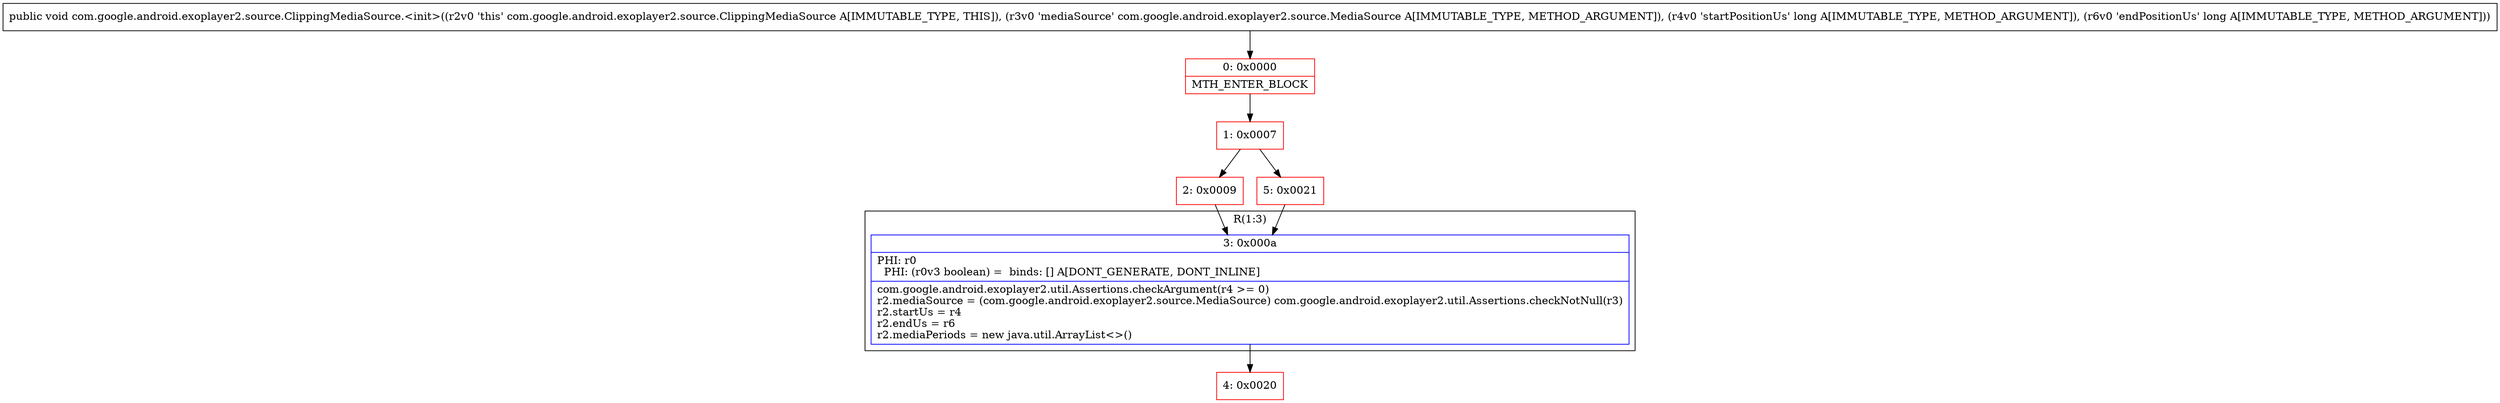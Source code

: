 digraph "CFG forcom.google.android.exoplayer2.source.ClippingMediaSource.\<init\>(Lcom\/google\/android\/exoplayer2\/source\/MediaSource;JJ)V" {
subgraph cluster_Region_1992916569 {
label = "R(1:3)";
node [shape=record,color=blue];
Node_3 [shape=record,label="{3\:\ 0x000a|PHI: r0 \l  PHI: (r0v3 boolean) =  binds: [] A[DONT_GENERATE, DONT_INLINE]\l|com.google.android.exoplayer2.util.Assertions.checkArgument(r4 \>= 0)\lr2.mediaSource = (com.google.android.exoplayer2.source.MediaSource) com.google.android.exoplayer2.util.Assertions.checkNotNull(r3)\lr2.startUs = r4\lr2.endUs = r6\lr2.mediaPeriods = new java.util.ArrayList\<\>()\l}"];
}
Node_0 [shape=record,color=red,label="{0\:\ 0x0000|MTH_ENTER_BLOCK\l}"];
Node_1 [shape=record,color=red,label="{1\:\ 0x0007}"];
Node_2 [shape=record,color=red,label="{2\:\ 0x0009}"];
Node_4 [shape=record,color=red,label="{4\:\ 0x0020}"];
Node_5 [shape=record,color=red,label="{5\:\ 0x0021}"];
MethodNode[shape=record,label="{public void com.google.android.exoplayer2.source.ClippingMediaSource.\<init\>((r2v0 'this' com.google.android.exoplayer2.source.ClippingMediaSource A[IMMUTABLE_TYPE, THIS]), (r3v0 'mediaSource' com.google.android.exoplayer2.source.MediaSource A[IMMUTABLE_TYPE, METHOD_ARGUMENT]), (r4v0 'startPositionUs' long A[IMMUTABLE_TYPE, METHOD_ARGUMENT]), (r6v0 'endPositionUs' long A[IMMUTABLE_TYPE, METHOD_ARGUMENT])) }"];
MethodNode -> Node_0;
Node_3 -> Node_4;
Node_0 -> Node_1;
Node_1 -> Node_2;
Node_1 -> Node_5;
Node_2 -> Node_3;
Node_5 -> Node_3;
}

